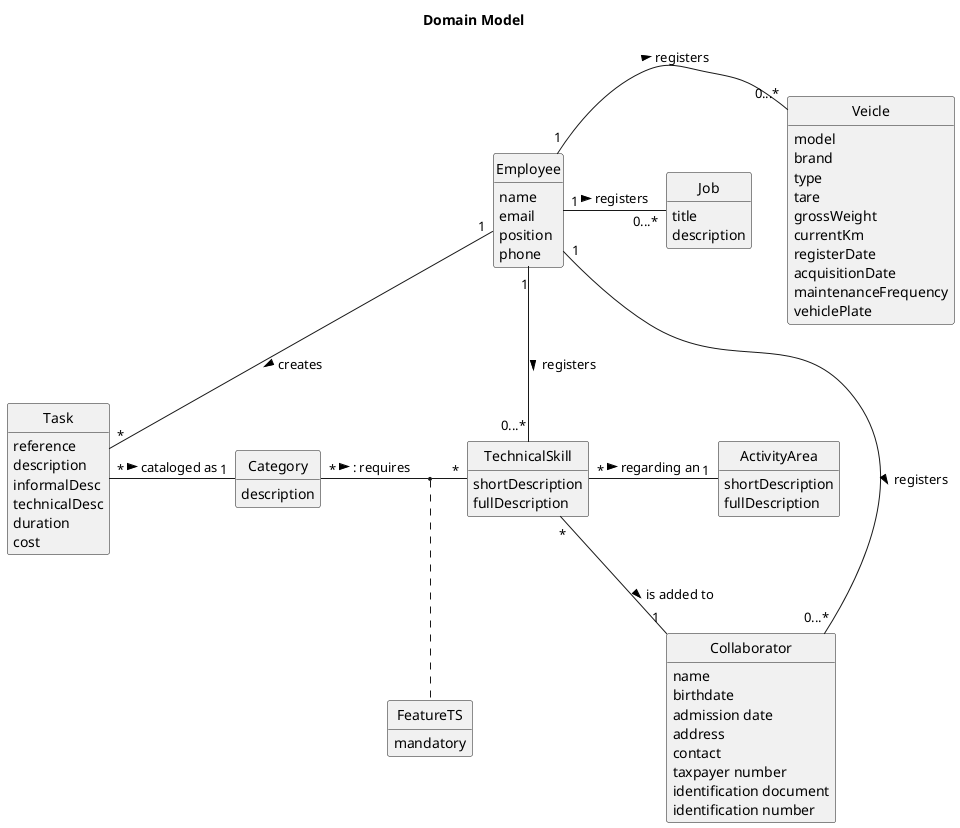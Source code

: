 @startuml
skinparam monochrome true
skinparam packageStyle rectangle
skinparam shadowing false
'skinparam linetype ortho
'left to right direction
skinparam classAttributeIconSize 0
hide circle
hide methods

title Domain Model

'class Platform {
'  -description
'}



class Task {
    reference
    description
    informalDesc
    technicalDesc
    duration
    cost
}

class Category {
    description
}

class Employee {
    name
    email
    position
    phone
}

class TechnicalSkill{
    shortDescription
    fullDescription
}

class ActivityArea{
    shortDescription
    fullDescription
}

class FeatureTS{
    mandatory
}

'class User {
'    name
'    email
'    password
'}


class Veicle{
    model
    brand
    type
    tare
    grossWeight
    currentKm
    registerDate
    acquisitionDate
    maintenanceFrequency
    vehiclePlate
}

class Job{
    title
    description
}

class Collaborator {
    name
    birthdate
    admission date
    address
    contact
    taxpayer number
    identification document
    identification number
}

'Platform "1" -- "*" Organization : has registered >
'Platform "1" -- "*" Category : defines >
'Organization "1" - "0...*" Employee : has >
'Organization "1" - "0...*" Task: owns >
'Task "*" -- "1" Employee: created by >
Employee "1" -- "*" Task : creates >

'Employee "0..1" -- "1" User: acts as >
Task "*" - "1" Category: cataloged as >
TechnicalSkill "*" - "1" ActivityArea: regarding an >

Category "*" - "*" TechnicalSkill :  : requires >
(Category, TechnicalSkill) . FeatureTS

'Organization "1" -left "1" PostalAddress : located At >
Employee "1" - "0...*" Veicle : registers >
'Organization "1" - "0...*" Veicle : owns >

TechnicalSkill "*" -- "1" Collaborator : is added to >
Employee "1" - "0...*" TechnicalSkill : registers >
Employee "1" - "0...*" Job : registers >
Employee "1" -- "0...*" Collaborator : registers >


@enduml